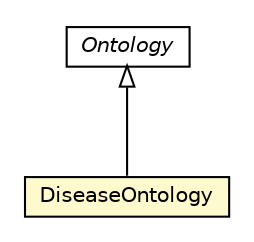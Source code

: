 #!/usr/local/bin/dot
#
# Class diagram 
# Generated by UMLGraph version R5_6-24-gf6e263 (http://www.umlgraph.org/)
#

digraph G {
	edge [fontname="Helvetica",fontsize=10,labelfontname="Helvetica",labelfontsize=10];
	node [fontname="Helvetica",fontsize=10,shape=plaintext];
	nodesep=0.25;
	ranksep=0.5;
	// org.universAAL.middleware.owl.Ontology
	c3596819 [label=<<table title="org.universAAL.middleware.owl.Ontology" border="0" cellborder="1" cellspacing="0" cellpadding="2" port="p" href="../../../middleware/owl/Ontology.html">
		<tr><td><table border="0" cellspacing="0" cellpadding="1">
<tr><td align="center" balign="center"><font face="Helvetica-Oblique"> Ontology </font></td></tr>
		</table></td></tr>
		</table>>, URL="../../../middleware/owl/Ontology.html", fontname="Helvetica", fontcolor="black", fontsize=10.0];
	// org.universAAL.ontology.disease.owl.DiseaseOntology
	c3597726 [label=<<table title="org.universAAL.ontology.disease.owl.DiseaseOntology" border="0" cellborder="1" cellspacing="0" cellpadding="2" port="p" bgcolor="lemonChiffon" href="./DiseaseOntology.html">
		<tr><td><table border="0" cellspacing="0" cellpadding="1">
<tr><td align="center" balign="center"> DiseaseOntology </td></tr>
		</table></td></tr>
		</table>>, URL="./DiseaseOntology.html", fontname="Helvetica", fontcolor="black", fontsize=10.0];
	//org.universAAL.ontology.disease.owl.DiseaseOntology extends org.universAAL.middleware.owl.Ontology
	c3596819:p -> c3597726:p [dir=back,arrowtail=empty];
}

